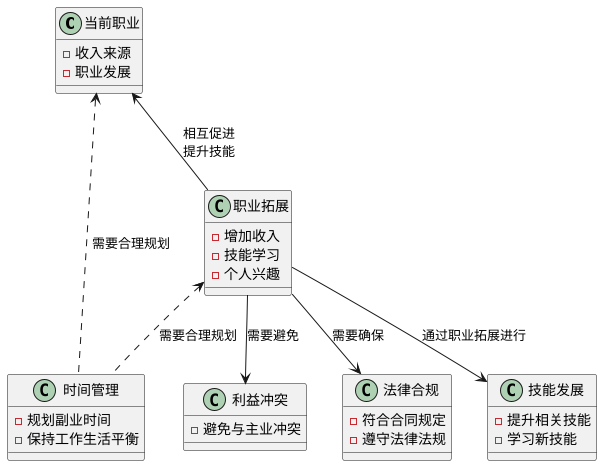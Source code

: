 @startuml
class 当前职业 {
    -收入来源
    -职业发展
}
class 职业拓展 {
    -增加收入
    -技能学习
    -个人兴趣
}
class 技能发展 {
    -提升相关技能
    -学习新技能
}
class 时间管理 {
    -规划副业时间
    -保持工作生活平衡
}
class 利益冲突 {
    -避免与主业冲突
}
class 法律合规 {
    -符合合同规定
    -遵守法律法规
}

当前职业 <-- 职业拓展 : 相互促进\n提升技能
职业拓展 --> 技能发展 : 通过职业拓展进行
当前职业 <.. 时间管理 : 需要合理规划
职业拓展 <.. 时间管理 : 需要合理规划
职业拓展 --> 利益冲突 : 需要避免
职业拓展 --> 法律合规 : 需要确保
@enduml

